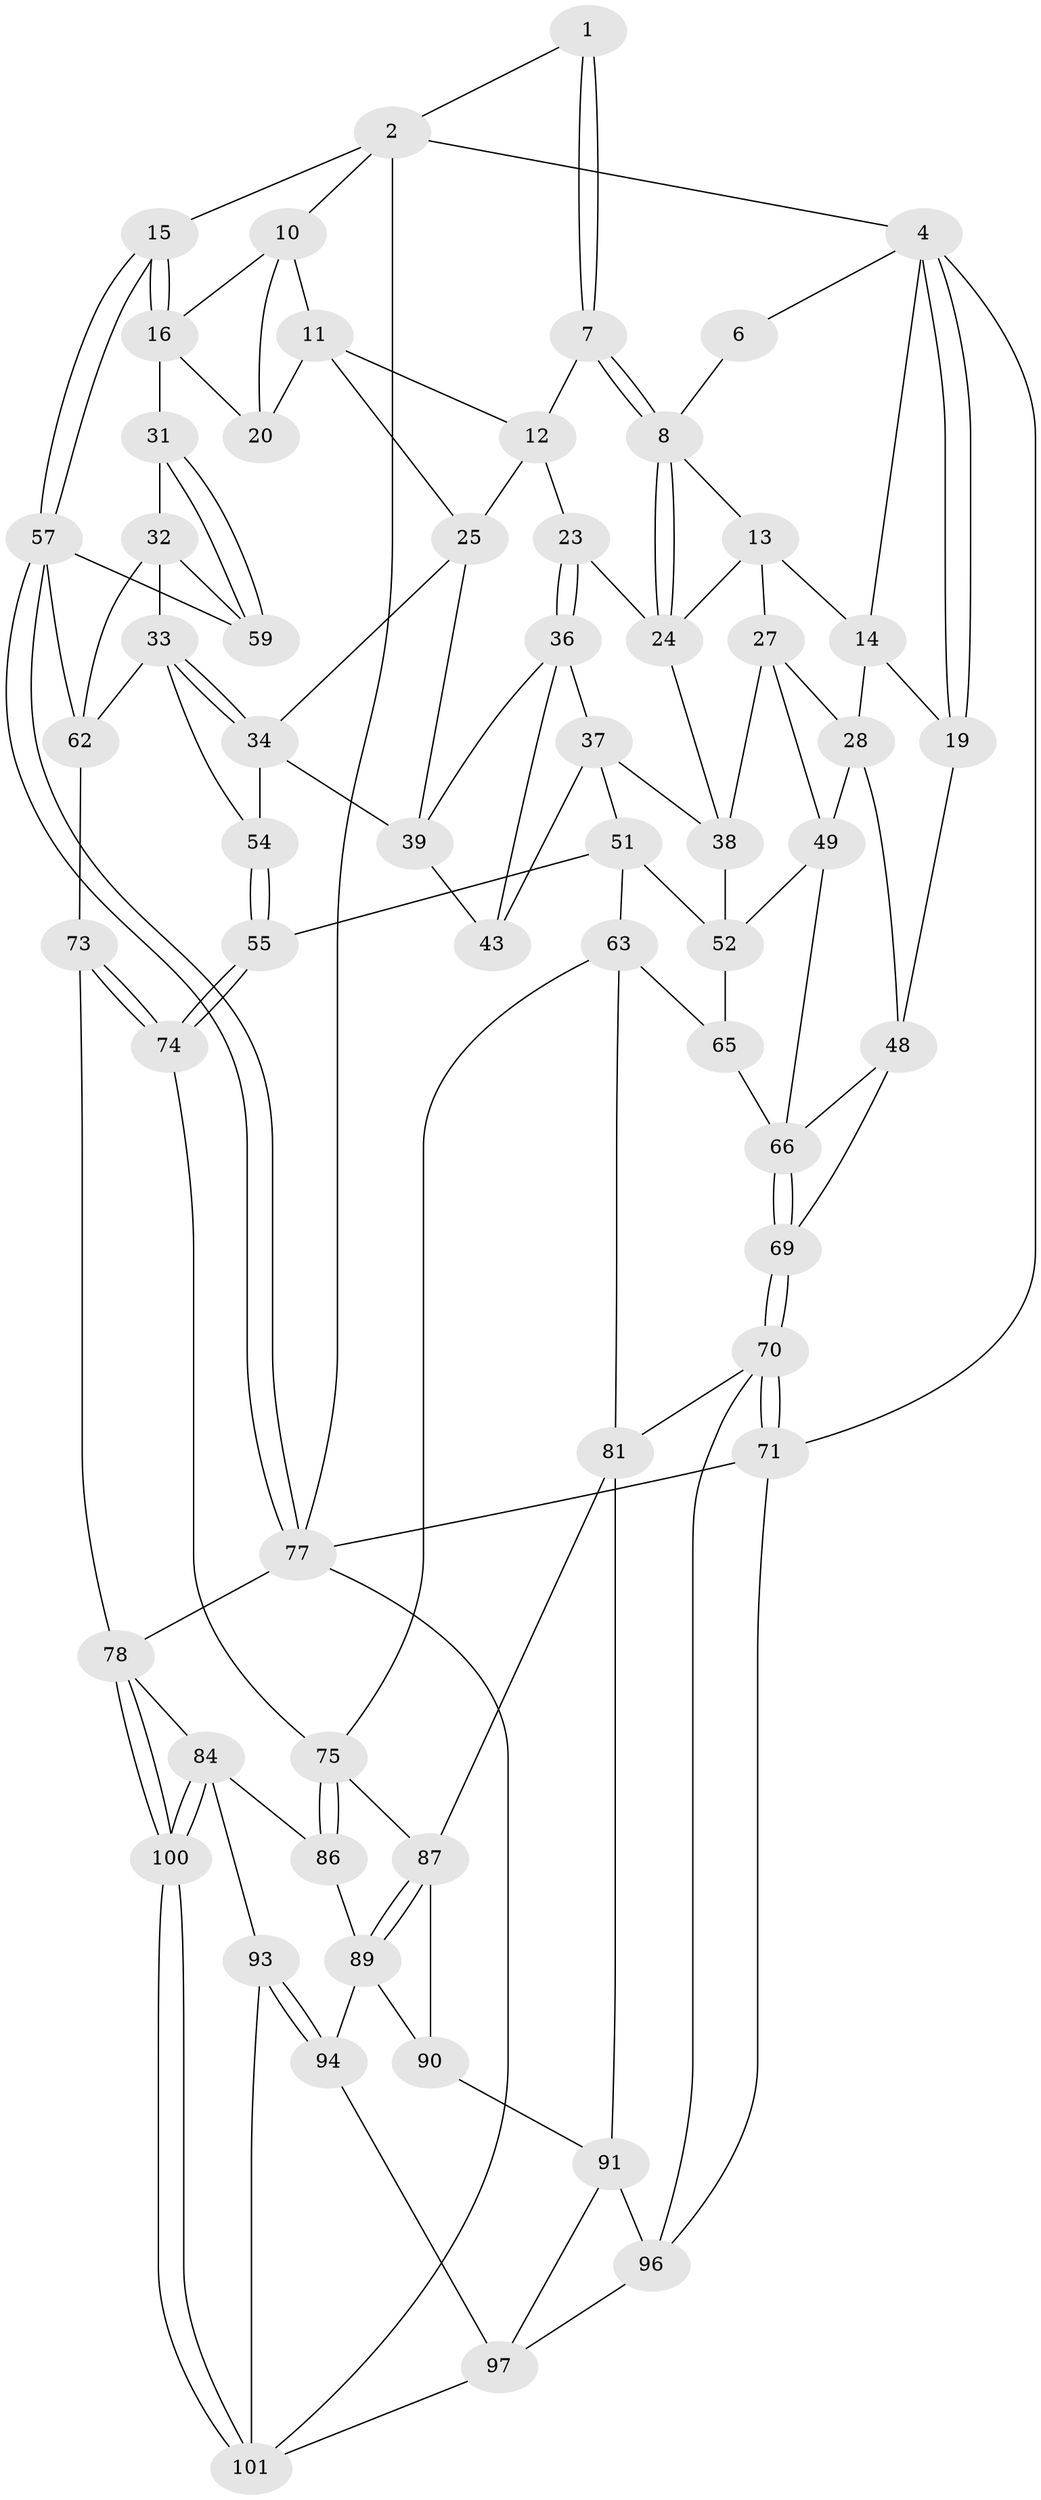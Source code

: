 // original degree distribution, {3: 0.0196078431372549, 4: 0.18627450980392157, 5: 0.6274509803921569, 6: 0.16666666666666666}
// Generated by graph-tools (version 1.1) at 2025/38/02/21/25 10:38:58]
// undirected, 62 vertices, 136 edges
graph export_dot {
graph [start="1"]
  node [color=gray90,style=filled];
  1 [pos="+0.512916783516009+0"];
  2 [pos="+0.8759101844165302+0",super="+3"];
  4 [pos="+0+0",super="+5"];
  6 [pos="+0.23570153774728525+0"];
  7 [pos="+0.5209946589289607+0"];
  8 [pos="+0.4049969993718531+0.13248464893026216",super="+9"];
  10 [pos="+0.7569249066853567+0.05767930544312703",super="+17"];
  11 [pos="+0.6761781810656452+0.08850937205142512",super="+21"];
  12 [pos="+0.6229013765366052+0.07783470108766354",super="+22"];
  13 [pos="+0.2627270186249604+0.12823649400500522",super="+26"];
  14 [pos="+0.18651849539054577+0.07658546216137523",super="+18"];
  15 [pos="+1+0.037587584722119274"];
  16 [pos="+1+0.12995353577880311",super="+30"];
  19 [pos="+0+0.04340932858323056"];
  20 [pos="+0.7482249339828186+0.21312465747791204"];
  23 [pos="+0.48947082094082717+0.19795805792471674"];
  24 [pos="+0.4154124642217439+0.15669972749475608",super="+29"];
  25 [pos="+0.6391281899285818+0.24119538882928512",super="+35"];
  27 [pos="+0.17376017694667137+0.2666527512239215",super="+42"];
  28 [pos="+0.15570973398047794+0.26103844678610505",super="+47"];
  31 [pos="+0.8128880884768482+0.3418490604312552"];
  32 [pos="+0.7110758602389485+0.384703246911349",super="+61"];
  33 [pos="+0.7085047467904693+0.38476307959297634",super="+60"];
  34 [pos="+0.7069948225997698+0.38428067281041284",super="+46"];
  36 [pos="+0.49637640719556375+0.25688440807326174",super="+40"];
  37 [pos="+0.48719293387907947+0.26903797266108237",super="+44"];
  38 [pos="+0.35694482400596844+0.31859842851631176",super="+41"];
  39 [pos="+0.6251353366917476+0.2846564674821185",super="+45"];
  43 [pos="+0.5454574263834817+0.382611878024157"];
  48 [pos="+0+0.30981181226971016",super="+68"];
  49 [pos="+0.19250216206717938+0.3930181987559158",super="+50"];
  51 [pos="+0.4250195914756301+0.4122530710257004",super="+56"];
  52 [pos="+0.3623206514677242+0.3806081559918164",super="+53"];
  54 [pos="+0.5630348322948591+0.5187637580694567"];
  55 [pos="+0.5203826543617716+0.5701789396069977"];
  57 [pos="+1+0.5733849033750105",super="+58"];
  59 [pos="+0.9137824837042836+0.4676461229000463"];
  62 [pos="+0.728555370398986+0.5860461506353921",super="+72"];
  63 [pos="+0.43186999615265365+0.6207691398207307",super="+64"];
  65 [pos="+0.2610512969101507+0.6139296515169146"];
  66 [pos="+0.25172191313873554+0.6122251654796842",super="+67"];
  69 [pos="+0+0.844673317655326"];
  70 [pos="+0+1",super="+83"];
  71 [pos="+0+1"];
  73 [pos="+0.7160732357950185+0.6621004677800212"];
  74 [pos="+0.7096095767357353+0.6611468559147999"];
  75 [pos="+0.6053191282482597+0.7142035067446791",super="+76"];
  77 [pos="+1+0.808693146620944",super="+80"];
  78 [pos="+0.9220089235969396+0.8297370315225682",super="+79"];
  81 [pos="+0.30283864135253424+0.6522774459027375",super="+82"];
  84 [pos="+0.6851353546196084+0.8628642861317816",super="+85"];
  86 [pos="+0.5932805328627123+0.8471422806707956"];
  87 [pos="+0.4941140517172153+0.7399330956628422",super="+88"];
  89 [pos="+0.5218223600719898+0.79153975755074",super="+92"];
  90 [pos="+0.4003196830327819+0.8519938954768236"];
  91 [pos="+0.306392718814946+0.8559302855549646",super="+95"];
  93 [pos="+0.4902700294433724+0.991194314793563"];
  94 [pos="+0.4638173212947484+0.9563828950160369"];
  96 [pos="+0.2663254767868519+0.962102852901788",super="+99"];
  97 [pos="+0.3207471964791728+0.9237532213078321",super="+98"];
  100 [pos="+0.7369940345568821+1"];
  101 [pos="+0.7281830110367681+1",super="+102"];
  1 -- 2;
  1 -- 7;
  1 -- 7;
  2 -- 10;
  2 -- 4;
  2 -- 77;
  2 -- 15;
  4 -- 19;
  4 -- 19;
  4 -- 71;
  4 -- 6;
  4 -- 14;
  6 -- 8;
  7 -- 8;
  7 -- 8;
  7 -- 12;
  8 -- 24;
  8 -- 24;
  8 -- 13;
  10 -- 11;
  10 -- 16;
  10 -- 20;
  11 -- 12;
  11 -- 25;
  11 -- 20;
  12 -- 25;
  12 -- 23;
  13 -- 14;
  13 -- 24;
  13 -- 27;
  14 -- 19;
  14 -- 28;
  15 -- 16;
  15 -- 16;
  15 -- 57;
  15 -- 57;
  16 -- 20;
  16 -- 31;
  19 -- 48;
  23 -- 24;
  23 -- 36;
  23 -- 36;
  24 -- 38;
  25 -- 34;
  25 -- 39;
  27 -- 28;
  27 -- 49;
  27 -- 38;
  28 -- 48;
  28 -- 49;
  31 -- 32;
  31 -- 59;
  31 -- 59;
  32 -- 33;
  32 -- 59;
  32 -- 62;
  33 -- 34;
  33 -- 34;
  33 -- 62;
  33 -- 54;
  34 -- 54;
  34 -- 39;
  36 -- 37;
  36 -- 43;
  36 -- 39;
  37 -- 38;
  37 -- 51;
  37 -- 43;
  38 -- 52;
  39 -- 43;
  48 -- 69;
  48 -- 66;
  49 -- 52;
  49 -- 66;
  51 -- 52;
  51 -- 63;
  51 -- 55;
  52 -- 65;
  54 -- 55;
  54 -- 55;
  55 -- 74;
  55 -- 74;
  57 -- 77;
  57 -- 77;
  57 -- 59;
  57 -- 62;
  62 -- 73;
  63 -- 75;
  63 -- 65;
  63 -- 81;
  65 -- 66;
  66 -- 69;
  66 -- 69;
  69 -- 70;
  69 -- 70;
  70 -- 71;
  70 -- 71;
  70 -- 96;
  70 -- 81;
  71 -- 96;
  71 -- 77;
  73 -- 74;
  73 -- 74;
  73 -- 78;
  74 -- 75;
  75 -- 86;
  75 -- 86;
  75 -- 87;
  77 -- 78;
  77 -- 101;
  78 -- 100;
  78 -- 100;
  78 -- 84;
  81 -- 91;
  81 -- 87;
  84 -- 100;
  84 -- 100;
  84 -- 93;
  84 -- 86;
  86 -- 89;
  87 -- 89;
  87 -- 89;
  87 -- 90;
  89 -- 90;
  89 -- 94;
  90 -- 91;
  91 -- 96;
  91 -- 97;
  93 -- 94;
  93 -- 94;
  93 -- 101;
  94 -- 97;
  96 -- 97;
  97 -- 101;
  100 -- 101;
  100 -- 101;
}
